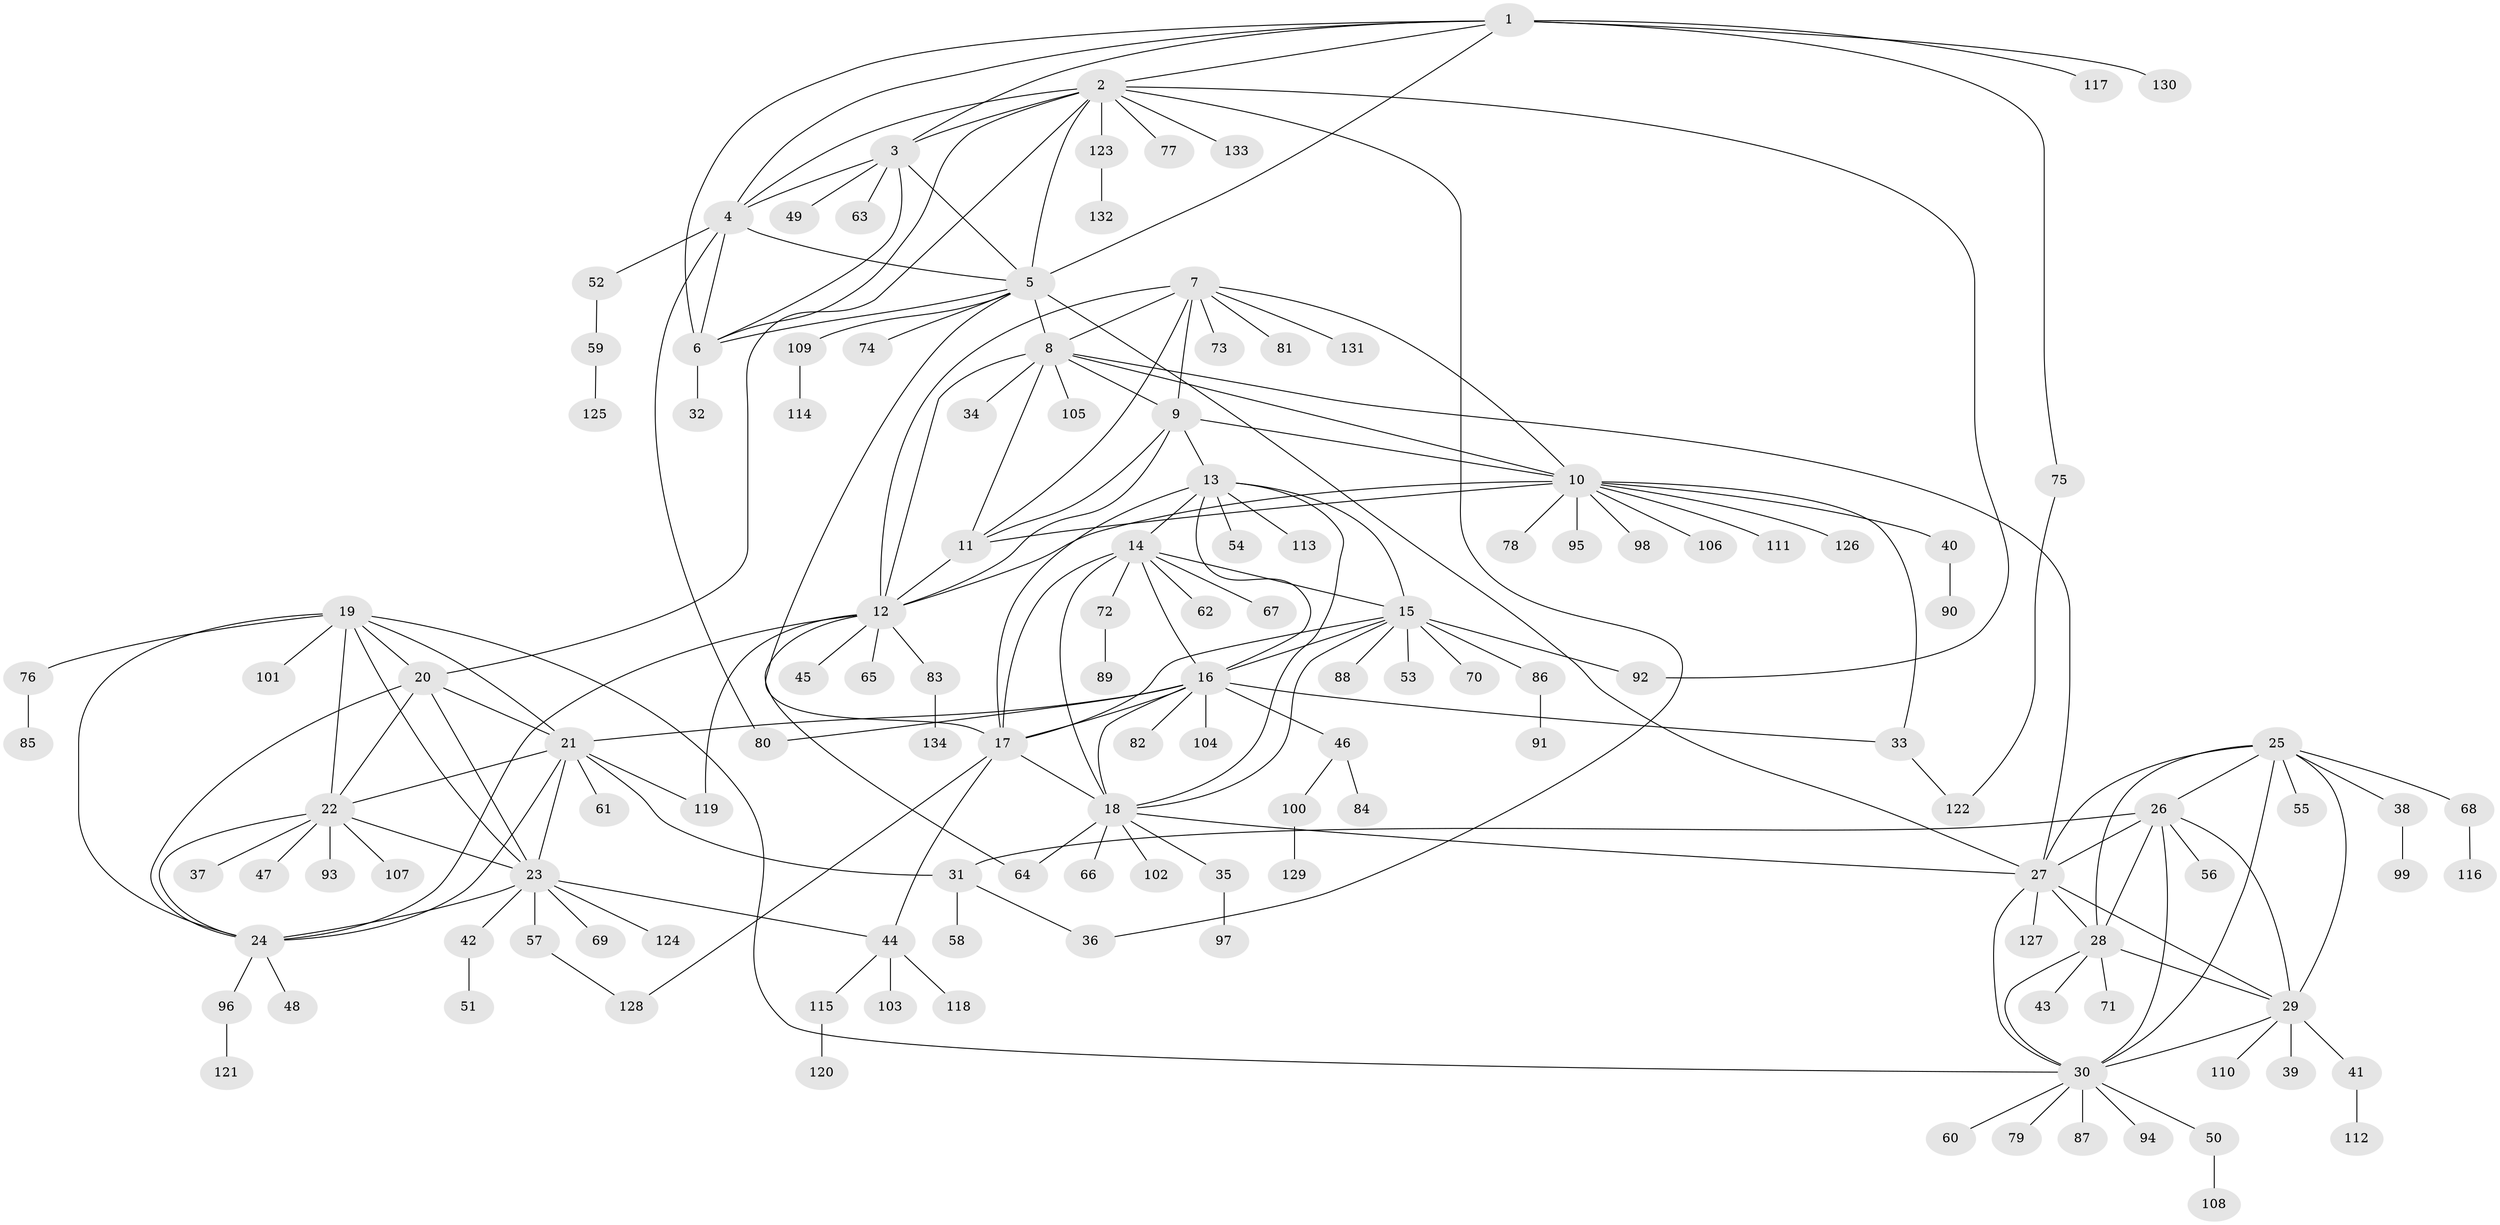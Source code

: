 // coarse degree distribution, {2: 0.025, 5: 0.075, 1: 0.775, 6: 0.05, 17: 0.025, 8: 0.025, 7: 0.025}
// Generated by graph-tools (version 1.1) at 2025/57/03/04/25 21:57:33]
// undirected, 134 vertices, 199 edges
graph export_dot {
graph [start="1"]
  node [color=gray90,style=filled];
  1;
  2;
  3;
  4;
  5;
  6;
  7;
  8;
  9;
  10;
  11;
  12;
  13;
  14;
  15;
  16;
  17;
  18;
  19;
  20;
  21;
  22;
  23;
  24;
  25;
  26;
  27;
  28;
  29;
  30;
  31;
  32;
  33;
  34;
  35;
  36;
  37;
  38;
  39;
  40;
  41;
  42;
  43;
  44;
  45;
  46;
  47;
  48;
  49;
  50;
  51;
  52;
  53;
  54;
  55;
  56;
  57;
  58;
  59;
  60;
  61;
  62;
  63;
  64;
  65;
  66;
  67;
  68;
  69;
  70;
  71;
  72;
  73;
  74;
  75;
  76;
  77;
  78;
  79;
  80;
  81;
  82;
  83;
  84;
  85;
  86;
  87;
  88;
  89;
  90;
  91;
  92;
  93;
  94;
  95;
  96;
  97;
  98;
  99;
  100;
  101;
  102;
  103;
  104;
  105;
  106;
  107;
  108;
  109;
  110;
  111;
  112;
  113;
  114;
  115;
  116;
  117;
  118;
  119;
  120;
  121;
  122;
  123;
  124;
  125;
  126;
  127;
  128;
  129;
  130;
  131;
  132;
  133;
  134;
  1 -- 2;
  1 -- 3;
  1 -- 4;
  1 -- 5;
  1 -- 6;
  1 -- 75;
  1 -- 117;
  1 -- 130;
  2 -- 3;
  2 -- 4;
  2 -- 5;
  2 -- 6;
  2 -- 20;
  2 -- 36;
  2 -- 77;
  2 -- 92;
  2 -- 123;
  2 -- 133;
  3 -- 4;
  3 -- 5;
  3 -- 6;
  3 -- 49;
  3 -- 63;
  4 -- 5;
  4 -- 6;
  4 -- 52;
  4 -- 80;
  5 -- 6;
  5 -- 8;
  5 -- 17;
  5 -- 27;
  5 -- 74;
  5 -- 109;
  6 -- 32;
  7 -- 8;
  7 -- 9;
  7 -- 10;
  7 -- 11;
  7 -- 12;
  7 -- 73;
  7 -- 81;
  7 -- 131;
  8 -- 9;
  8 -- 10;
  8 -- 11;
  8 -- 12;
  8 -- 27;
  8 -- 34;
  8 -- 105;
  9 -- 10;
  9 -- 11;
  9 -- 12;
  9 -- 13;
  10 -- 11;
  10 -- 12;
  10 -- 33;
  10 -- 40;
  10 -- 78;
  10 -- 95;
  10 -- 98;
  10 -- 106;
  10 -- 111;
  10 -- 126;
  11 -- 12;
  12 -- 24;
  12 -- 45;
  12 -- 64;
  12 -- 65;
  12 -- 83;
  12 -- 119;
  13 -- 14;
  13 -- 15;
  13 -- 16;
  13 -- 17;
  13 -- 18;
  13 -- 54;
  13 -- 113;
  14 -- 15;
  14 -- 16;
  14 -- 17;
  14 -- 18;
  14 -- 62;
  14 -- 67;
  14 -- 72;
  15 -- 16;
  15 -- 17;
  15 -- 18;
  15 -- 53;
  15 -- 70;
  15 -- 86;
  15 -- 88;
  15 -- 92;
  16 -- 17;
  16 -- 18;
  16 -- 21;
  16 -- 33;
  16 -- 46;
  16 -- 80;
  16 -- 82;
  16 -- 104;
  17 -- 18;
  17 -- 44;
  17 -- 128;
  18 -- 27;
  18 -- 35;
  18 -- 64;
  18 -- 66;
  18 -- 102;
  19 -- 20;
  19 -- 21;
  19 -- 22;
  19 -- 23;
  19 -- 24;
  19 -- 30;
  19 -- 76;
  19 -- 101;
  20 -- 21;
  20 -- 22;
  20 -- 23;
  20 -- 24;
  21 -- 22;
  21 -- 23;
  21 -- 24;
  21 -- 31;
  21 -- 61;
  21 -- 119;
  22 -- 23;
  22 -- 24;
  22 -- 37;
  22 -- 47;
  22 -- 93;
  22 -- 107;
  23 -- 24;
  23 -- 42;
  23 -- 44;
  23 -- 57;
  23 -- 69;
  23 -- 124;
  24 -- 48;
  24 -- 96;
  25 -- 26;
  25 -- 27;
  25 -- 28;
  25 -- 29;
  25 -- 30;
  25 -- 38;
  25 -- 55;
  25 -- 68;
  26 -- 27;
  26 -- 28;
  26 -- 29;
  26 -- 30;
  26 -- 31;
  26 -- 56;
  27 -- 28;
  27 -- 29;
  27 -- 30;
  27 -- 127;
  28 -- 29;
  28 -- 30;
  28 -- 43;
  28 -- 71;
  29 -- 30;
  29 -- 39;
  29 -- 41;
  29 -- 110;
  30 -- 50;
  30 -- 60;
  30 -- 79;
  30 -- 87;
  30 -- 94;
  31 -- 36;
  31 -- 58;
  33 -- 122;
  35 -- 97;
  38 -- 99;
  40 -- 90;
  41 -- 112;
  42 -- 51;
  44 -- 103;
  44 -- 115;
  44 -- 118;
  46 -- 84;
  46 -- 100;
  50 -- 108;
  52 -- 59;
  57 -- 128;
  59 -- 125;
  68 -- 116;
  72 -- 89;
  75 -- 122;
  76 -- 85;
  83 -- 134;
  86 -- 91;
  96 -- 121;
  100 -- 129;
  109 -- 114;
  115 -- 120;
  123 -- 132;
}
